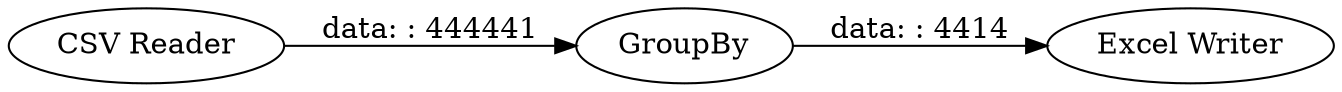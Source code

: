 digraph {
	"4937301436186544852_15" [label=GroupBy]
	"4937301436186544852_14" [label="CSV Reader"]
	"4937301436186544852_16" [label="Excel Writer"]
	"4937301436186544852_14" -> "4937301436186544852_15" [label="data: : 444441"]
	"4937301436186544852_15" -> "4937301436186544852_16" [label="data: : 4414"]
	rankdir=LR
}
